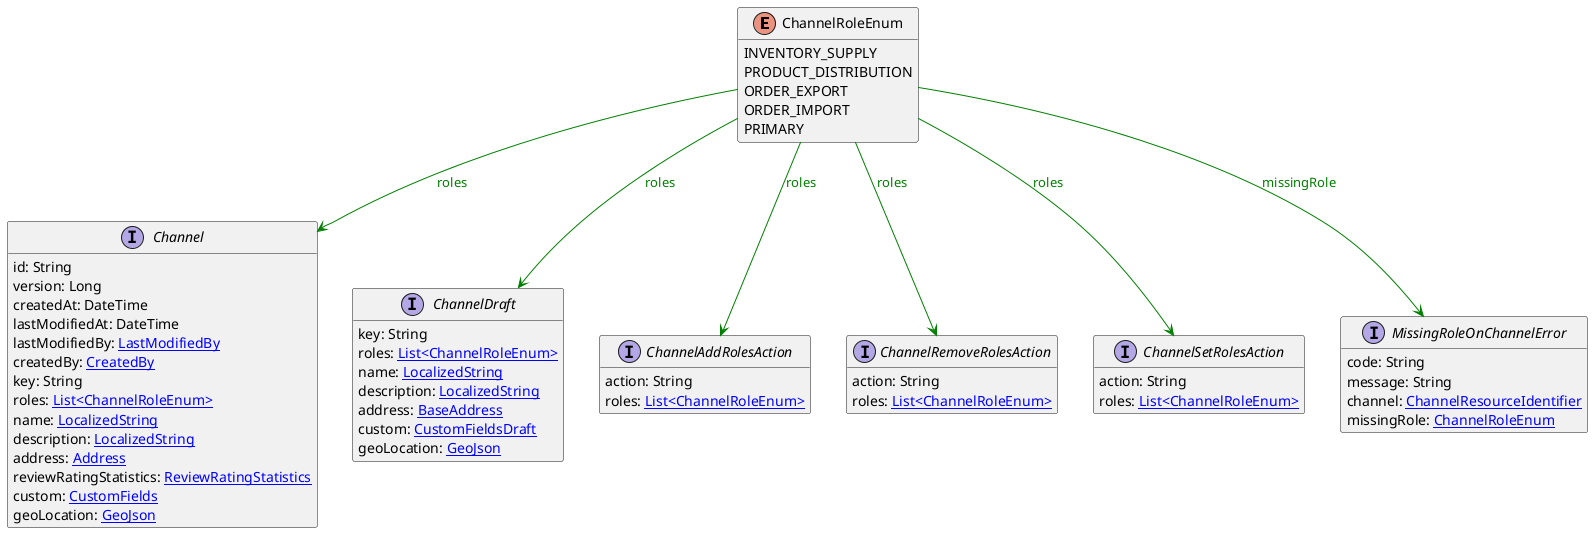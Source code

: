 @startuml

hide methods
enum ChannelRoleEnum {
    INVENTORY_SUPPLY
    PRODUCT_DISTRIBUTION
    ORDER_EXPORT
    ORDER_IMPORT
    PRIMARY
}
interface Channel [[Channel.svg]]  {
    id: String
    version: Long
    createdAt: DateTime
    lastModifiedAt: DateTime
    lastModifiedBy: [[LastModifiedBy.svg LastModifiedBy]]
    createdBy: [[CreatedBy.svg CreatedBy]]
    key: String
    roles: [[ChannelRoleEnum.svg List<ChannelRoleEnum>]]
    name: [[LocalizedString.svg LocalizedString]]
    description: [[LocalizedString.svg LocalizedString]]
    address: [[Address.svg Address]]
    reviewRatingStatistics: [[ReviewRatingStatistics.svg ReviewRatingStatistics]]
    custom: [[CustomFields.svg CustomFields]]
    geoLocation: [[GeoJson.svg GeoJson]]
}
interface ChannelDraft [[ChannelDraft.svg]]  {
    key: String
    roles: [[ChannelRoleEnum.svg List<ChannelRoleEnum>]]
    name: [[LocalizedString.svg LocalizedString]]
    description: [[LocalizedString.svg LocalizedString]]
    address: [[BaseAddress.svg BaseAddress]]
    custom: [[CustomFieldsDraft.svg CustomFieldsDraft]]
    geoLocation: [[GeoJson.svg GeoJson]]
}
interface ChannelAddRolesAction [[ChannelAddRolesAction.svg]]  {
    action: String
    roles: [[ChannelRoleEnum.svg List<ChannelRoleEnum>]]
}
interface ChannelRemoveRolesAction [[ChannelRemoveRolesAction.svg]]  {
    action: String
    roles: [[ChannelRoleEnum.svg List<ChannelRoleEnum>]]
}
interface ChannelSetRolesAction [[ChannelSetRolesAction.svg]]  {
    action: String
    roles: [[ChannelRoleEnum.svg List<ChannelRoleEnum>]]
}
interface MissingRoleOnChannelError [[MissingRoleOnChannelError.svg]]  {
    code: String
    message: String
    channel: [[ChannelResourceIdentifier.svg ChannelResourceIdentifier]]
    missingRole: [[ChannelRoleEnum.svg ChannelRoleEnum]]
}
ChannelRoleEnum --> Channel #green;text:green : "roles"
ChannelRoleEnum --> ChannelDraft #green;text:green : "roles"
ChannelRoleEnum --> ChannelAddRolesAction #green;text:green : "roles"
ChannelRoleEnum --> ChannelRemoveRolesAction #green;text:green : "roles"
ChannelRoleEnum --> ChannelSetRolesAction #green;text:green : "roles"
ChannelRoleEnum --> MissingRoleOnChannelError #green;text:green : "missingRole"
@enduml
